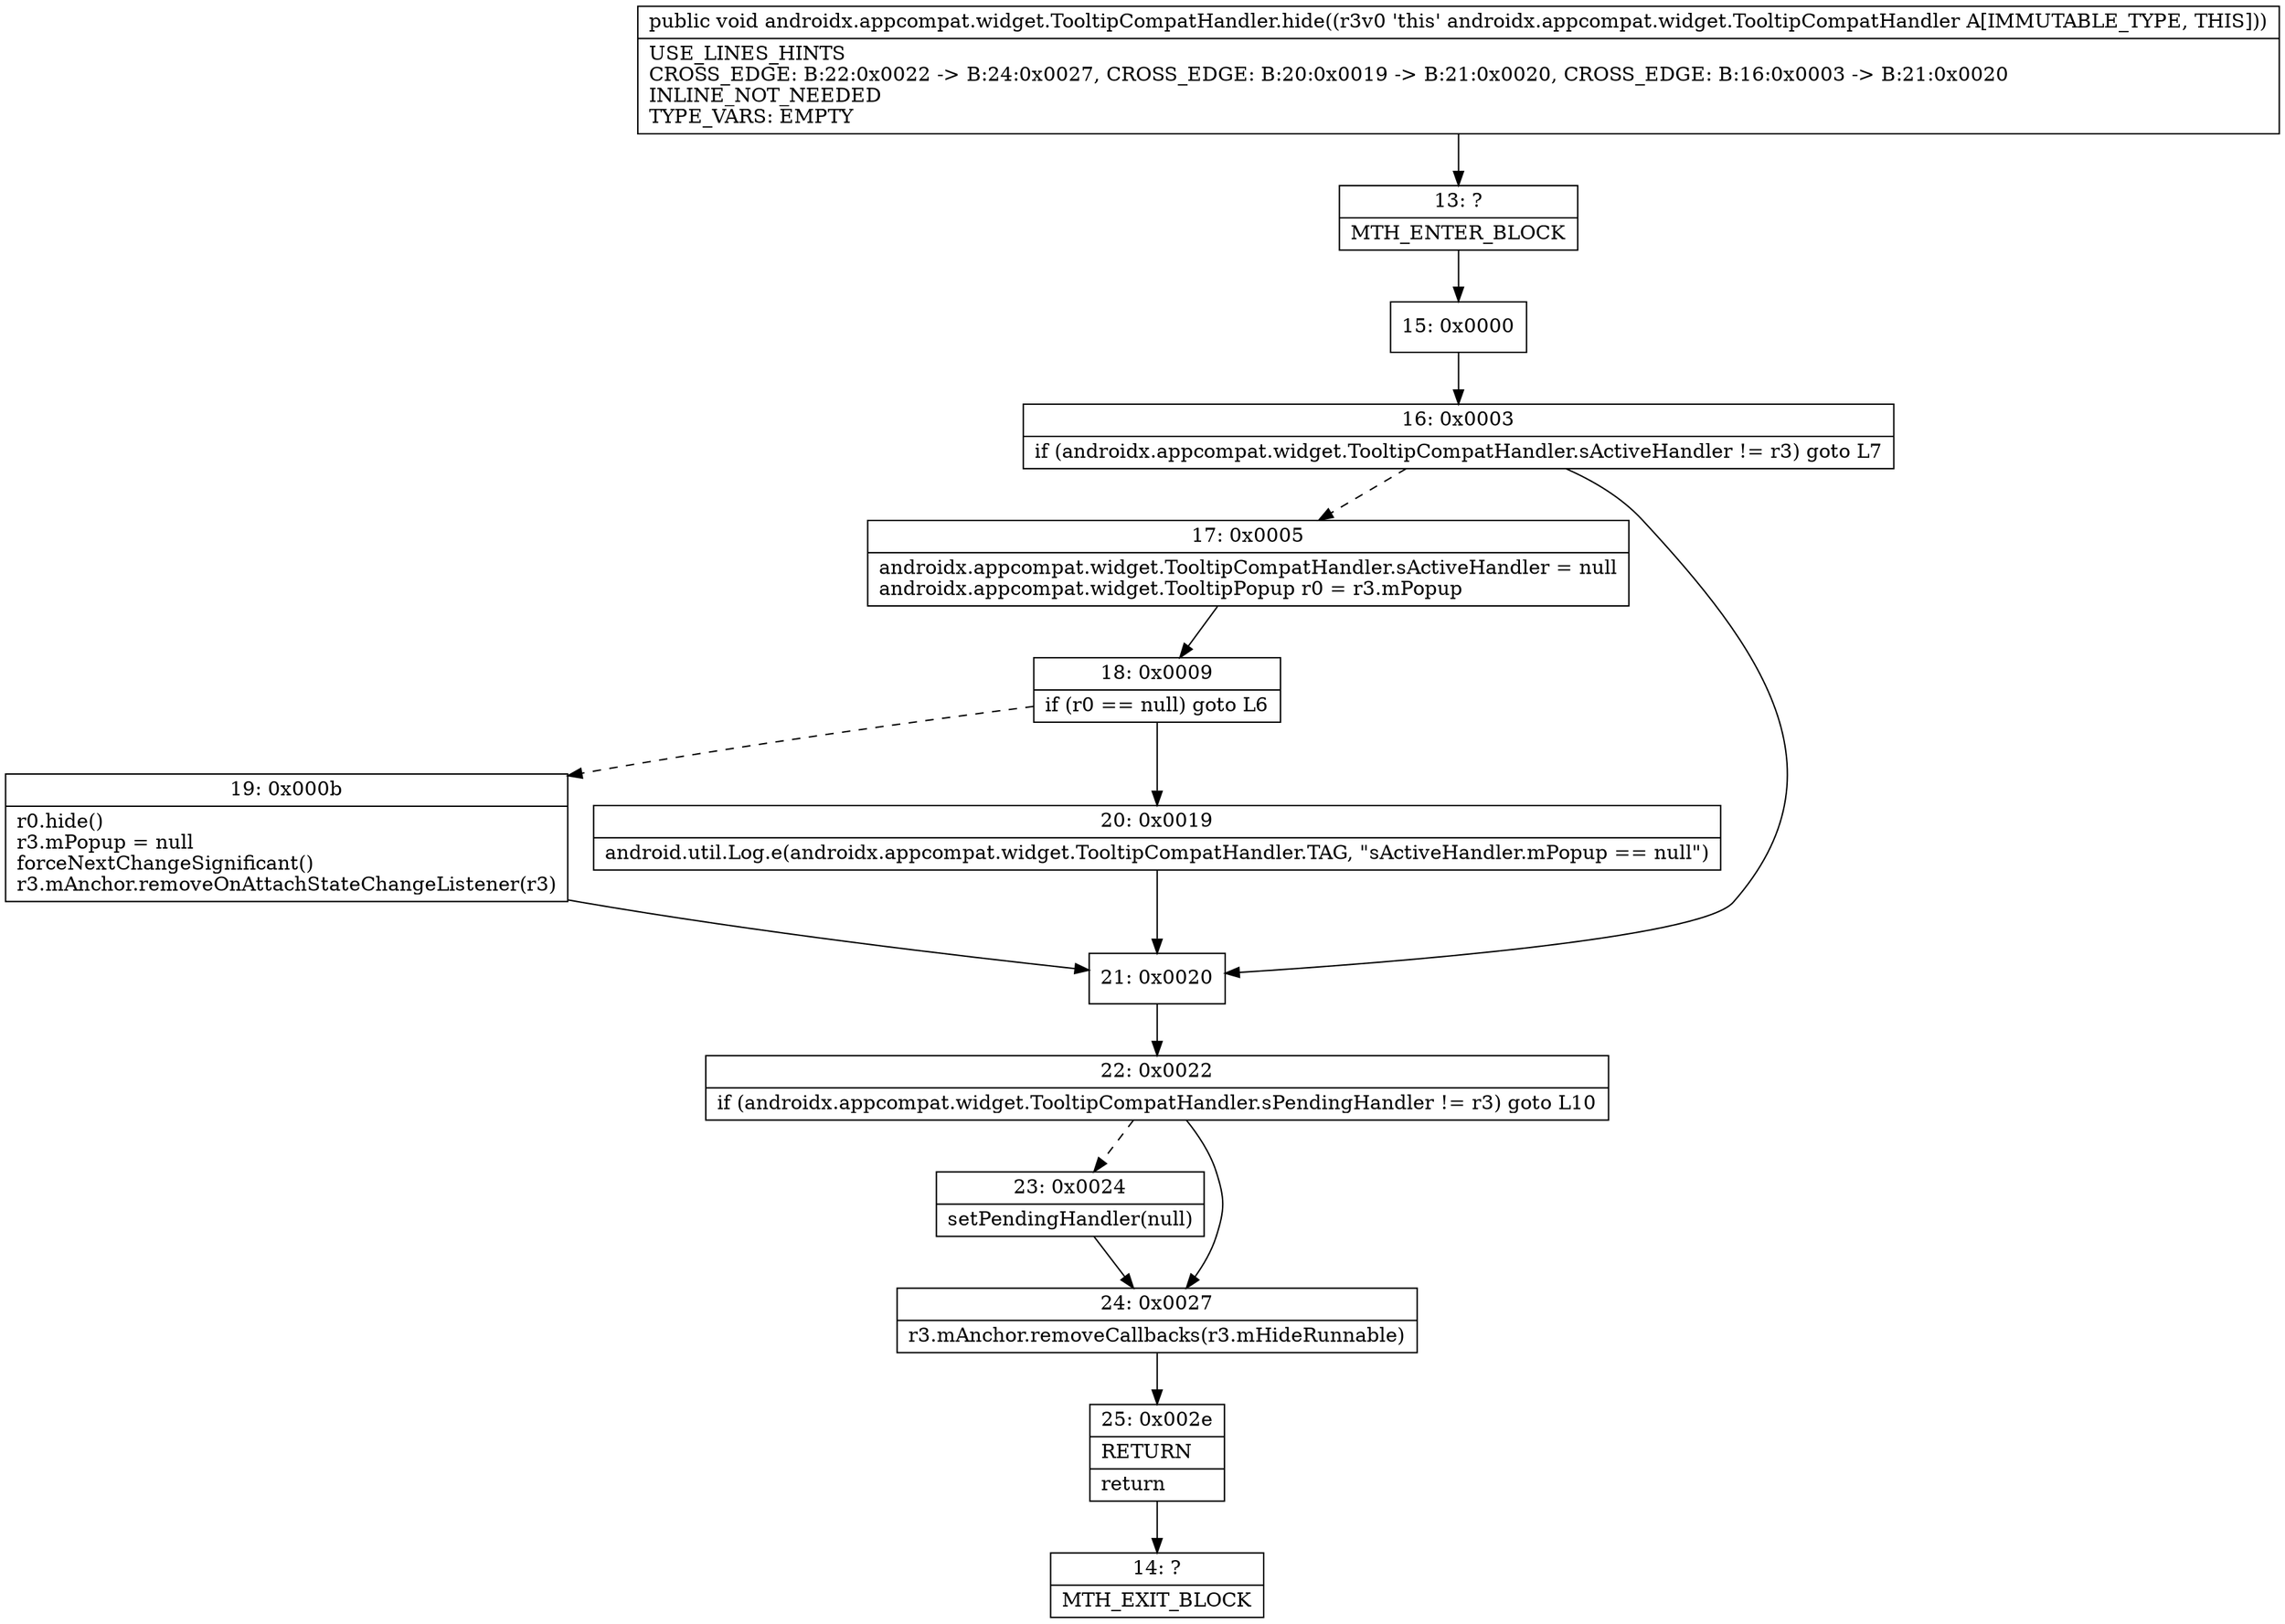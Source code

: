 digraph "CFG forandroidx.appcompat.widget.TooltipCompatHandler.hide()V" {
Node_13 [shape=record,label="{13\:\ ?|MTH_ENTER_BLOCK\l}"];
Node_15 [shape=record,label="{15\:\ 0x0000}"];
Node_16 [shape=record,label="{16\:\ 0x0003|if (androidx.appcompat.widget.TooltipCompatHandler.sActiveHandler != r3) goto L7\l}"];
Node_17 [shape=record,label="{17\:\ 0x0005|androidx.appcompat.widget.TooltipCompatHandler.sActiveHandler = null\landroidx.appcompat.widget.TooltipPopup r0 = r3.mPopup\l}"];
Node_18 [shape=record,label="{18\:\ 0x0009|if (r0 == null) goto L6\l}"];
Node_19 [shape=record,label="{19\:\ 0x000b|r0.hide()\lr3.mPopup = null\lforceNextChangeSignificant()\lr3.mAnchor.removeOnAttachStateChangeListener(r3)\l}"];
Node_20 [shape=record,label="{20\:\ 0x0019|android.util.Log.e(androidx.appcompat.widget.TooltipCompatHandler.TAG, \"sActiveHandler.mPopup == null\")\l}"];
Node_21 [shape=record,label="{21\:\ 0x0020}"];
Node_22 [shape=record,label="{22\:\ 0x0022|if (androidx.appcompat.widget.TooltipCompatHandler.sPendingHandler != r3) goto L10\l}"];
Node_23 [shape=record,label="{23\:\ 0x0024|setPendingHandler(null)\l}"];
Node_24 [shape=record,label="{24\:\ 0x0027|r3.mAnchor.removeCallbacks(r3.mHideRunnable)\l}"];
Node_25 [shape=record,label="{25\:\ 0x002e|RETURN\l|return\l}"];
Node_14 [shape=record,label="{14\:\ ?|MTH_EXIT_BLOCK\l}"];
MethodNode[shape=record,label="{public void androidx.appcompat.widget.TooltipCompatHandler.hide((r3v0 'this' androidx.appcompat.widget.TooltipCompatHandler A[IMMUTABLE_TYPE, THIS]))  | USE_LINES_HINTS\lCROSS_EDGE: B:22:0x0022 \-\> B:24:0x0027, CROSS_EDGE: B:20:0x0019 \-\> B:21:0x0020, CROSS_EDGE: B:16:0x0003 \-\> B:21:0x0020\lINLINE_NOT_NEEDED\lTYPE_VARS: EMPTY\l}"];
MethodNode -> Node_13;Node_13 -> Node_15;
Node_15 -> Node_16;
Node_16 -> Node_17[style=dashed];
Node_16 -> Node_21;
Node_17 -> Node_18;
Node_18 -> Node_19[style=dashed];
Node_18 -> Node_20;
Node_19 -> Node_21;
Node_20 -> Node_21;
Node_21 -> Node_22;
Node_22 -> Node_23[style=dashed];
Node_22 -> Node_24;
Node_23 -> Node_24;
Node_24 -> Node_25;
Node_25 -> Node_14;
}

